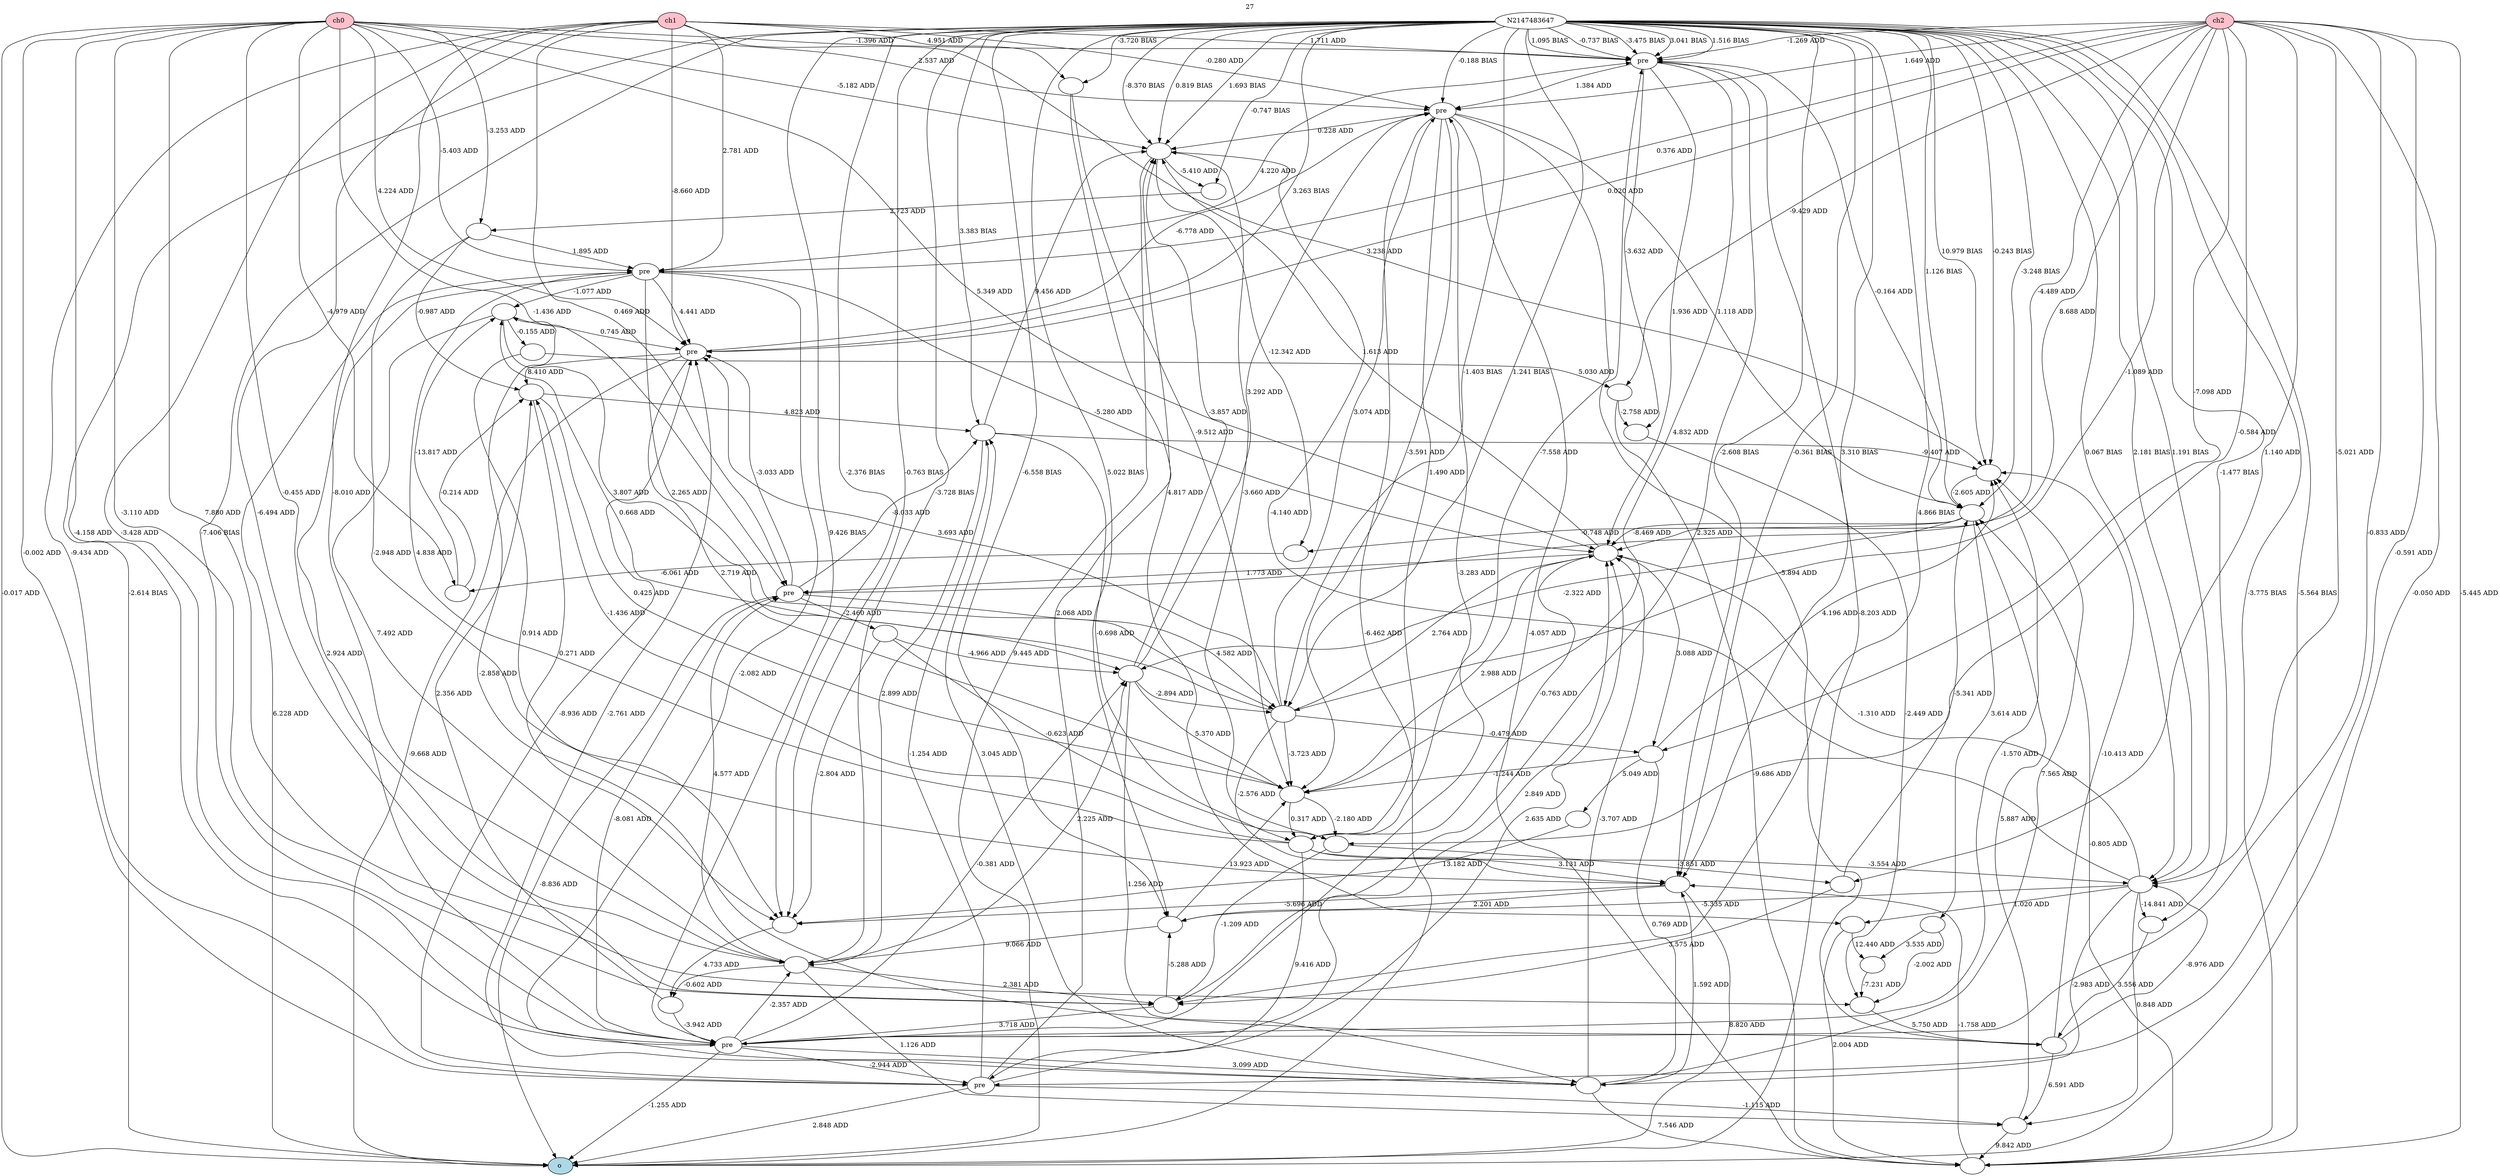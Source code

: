 digraph g {
graph [overlap="false"];
N251372 -> N251365 [label="-1.396 ADD"];
N251372 -> N251366 [label="2.537 ADD"];
N251372 -> N251369 [label="4.224 ADD"];
N251372 -> N251371 [label="-0.002 ADD"];
N251372 -> N251368 [label="-5.403 ADD"];
N251372 -> N251370 [label="-4.158 ADD"];
N251372 -> N251367 [label="-1.436 ADD"];
N251373 -> N251365 [label="-1.269 ADD"];
N251373 -> N251366 [label="1.649 ADD"];
N251373 -> N251369 [label="0.020 ADD"];
N251373 -> N251371 [label="-0.591 ADD"];
N251373 -> N251368 [label="0.376 ADD"];
N251373 -> N251370 [label="-0.833 ADD"];
N251373 -> N251367 [label="8.688 ADD"];
N251374 -> N251365 [label="1.711 ADD"];
N251374 -> N251366 [label="-0.280 ADD"];
N251374 -> N251369 [label="-8.660 ADD"];
N251374 -> N251371 [label="-9.434 ADD"];
N251374 -> N251368 [label="2.781 ADD"];
N251374 -> N251370 [label="-3.428 ADD"];
N251374 -> N251367 [label="0.469 ADD"];
N251365 -> N251375 [label="-8.203 ADD"];
N251366 -> N251375 [label="-6.462 ADD"];
N251369 -> N251375 [label="-9.668 ADD"];
N251371 -> N251375 [label="2.848 ADD"];
N251368 -> N251375 [label="6.228 ADD"];
N251370 -> N251375 [label="-1.255 ADD"];
N251367 -> N251375 [label="-8.836 ADD"];
N251365 -> N251699 [label="1.936 ADD"];
N251699 -> N251367 [label="1.773 ADD"];
N251369 -> N251366 [label="-6.778 ADD"];
N251368 -> N251699 [label="-5.280 ADD"];
N2147483647 -> N251375 [label="-2.614 BIAS"];
N2147483647 -> N251369 [label="3.263 BIAS"];
N251371 -> N253606 [label="2.068 ADD"];
N253606 -> N251375 [label="9.445 ADD"];
N251366 -> N253606 [label="0.228 ADD"];
N2147483647 -> N251370 [label="-7.406 BIAS"];
N2147483647 -> N251370 [label="9.426 BIAS"];
N251368 -> N251370 [label="2.924 ADD"];
N251367 -> N251369 [label="-3.033 ADD"];
N251699 -> N258740 [label="-0.763 ADD"];
N258740 -> N251371 [label="9.416 ADD"];
N2147483647 -> N253606 [label="-8.370 BIAS"];
N251370 -> N251367 [label="-8.081 ADD"];
N251370 -> N251371 [label="-2.944 ADD"];
N251371 -> N251369 [label="-8.936 ADD"];
N251370 -> N251366 [label="-3.283 ADD"];
N251372 -> N251699 [label="5.349 ADD"];
N2147483647 -> N253606 [label="0.819 BIAS"];
N251366 -> N258740 [label="1.490 ADD"];
N251370 -> N251699 [label="2.849 ADD"];
N258740 -> N251368 [label="4.838 ADD"];
N251372 -> N264488 [label="-3.110 ADD"];
N264488 -> N251370 [label="3.718 ADD"];
N251699 -> N253606 [label="1.613 ADD"];
N251371 -> N251699 [label="2.635 ADD"];
N251368 -> N251369 [label="4.441 ADD"];
N258740 -> N269129 [label="-3.554 ADD"];
N269129 -> N251699 [label="-1.310 ADD"];
N2147483647 -> N264488 [label="4.866 BIAS"];
N2147483647 -> N251365 [label="3.041 BIAS"];
N251372 -> N253606 [label="-5.182 ADD"];
N251365 -> N251366 [label="1.384 ADD"];
N251374 -> N264488 [label="-6.494 ADD"];
N251372 -> N276707 [label="-0.455 ADD"];
N276707 -> N264488 [label="2.381 ADD"];
N269129 -> N278683 [label="-2.983 ADD"];
N278683 -> N251369 [label="-2.761 ADD"];
N251372 -> N251375 [label="-0.017 ADD"];
N251373 -> N251375 [label="-0.050 ADD"];
N276707 -> N283560 [label="2.225 ADD"];
N283560 -> N251366 [label="3.292 ADD"];
N2147483647 -> N269129 [label="0.067 BIAS"];
N251370 -> N283560 [label="-0.381 ADD"];
N283560 -> N278683 [label="1.256 ADD"];
N251370 -> N278683 [label="3.099 ADD"];
N2147483647 -> N251366 [label="-0.188 BIAS"];
N269129 -> N253606 [label="-4.140 ADD"];
N258740 -> N251365 [label="-7.558 ADD"];
N251365 -> N299525 [label="-0.164 ADD"];
N299525 -> N283560 [label="-2.322 ADD"];
N283560 -> N304961 [label="-2.894 ADD"];
N304961 -> N251369 [label="3.693 ADD"];
N251373 -> N251699 [label="-4.489 ADD"];
N251367 -> N307254 [label="-8.033 ADD"];
N307254 -> N253606 [label="9.456 ADD"];
N251374 -> N276707 [label="-8.010 ADD"];
N251368 -> N278683 [label="-2.082 ADD"];
N2147483647 -> N251365 [label="1.516 BIAS"];
N276707 -> N251367 [label="4.577 ADD"];
N278683 -> N307254 [label="3.045 ADD"];
N251373 -> N269129 [label="-5.021 ADD"];
N251368 -> N304961 [label="2.265 ADD"];
N264488 -> N251365 [label="2.325 ADD"];
N2147483647 -> N251365 [label="1.095 BIAS"];
N251370 -> N276707 [label="-2.357 ADD"];
N251368 -> N251365 [label="4.220 ADD"];
N283560 -> N324889 [label="5.370 ADD"];
N324889 -> N258740 [label="0.317 ADD"];
N2147483647 -> N276707 [label="-3.728 BIAS"];
N2147483647 -> N304961 [label="-1.403 BIAS"];
N251367 -> N304961 [label="4.582 ADD"];
N278683 -> N251699 [label="-3.707 ADD"];
N2147483647 -> N251365 [label="-0.737 BIAS"];
N2147483647 -> N304961 [label="1.241 BIAS"];
N251369 -> N324889 [label="2.719 ADD"];
N324889 -> N331240 [label="-2.180 ADD"];
N331240 -> N264488 [label="-1.209 ADD"];
N278683 -> N331763 [label="1.592 ADD"];
N331763 -> N251375 [label="8.820 ADD"];
N304961 -> N251699 [label="2.764 ADD"];
N251369 -> N334417 [label="8.410 ADD"];
N334417 -> N307254 [label="4.823 ADD"];
N251366 -> N324889 [label="-3.591 ADD"];
N2147483647 -> N307254 [label="3.383 BIAS"];
N276707 -> N335546 [label="-0.602 ADD"];
N335546 -> N251370 [label="-3.942 ADD"];
N2147483647 -> N331763 [label="-2.608 BIAS"];
N304961 -> N331763 [label="-2.576 ADD"];
N258740 -> N334417 [label="-1.436 ADD"];
N304961 -> N251366 [label="3.074 ADD"];
N2147483647 -> N253606 [label="1.693 BIAS"];
N331763 -> N350749 [label="2.201 ADD"];
N350749 -> N324889 [label="13.923 ADD"];
N251371 -> N307254 [label="-1.254 ADD"];
N251372 -> N352917 [label="-3.253 ADD"];
N352917 -> N251368 [label="1.895 ADD"];
N269129 -> N350749 [label="-5.335 ADD"];
N304961 -> N324889 [label="-3.723 ADD"];
N307254 -> N258740 [label="-0.698 ADD"];
N251699 -> N360350 [label="3.088 ADD"];
N360350 -> N324889 [label="-1.244 ADD"];
N2147483647 -> N331763 [label="-0.361 BIAS"];
N258740 -> N331763 [label="3.131 ADD"];
N299525 -> N251699 [label="-8.469 ADD"];
N2147483647 -> N299525 [label="-3.248 BIAS"];
N251699 -> N324889 [label="2.988 ADD"];
N352917 -> N331763 [label="-2.948 ADD"];
N352917 -> N334417 [label="-0.987 ADD"];
N304961 -> N379682 [label="0.668 ADD"];
N379682 -> N283560 [label="3.807 ADD"];
N334417 -> N379683 [label="0.271 ADD"];
N379683 -> N335546 [label="4.733 ADD"];
N251366 -> N381647 [label="-5.894 ADD"];
N381647 -> N379682 [label="-2.858 ADD"];
N2147483647 -> N251365 [label="-3.475 BIAS"];
N307254 -> N384422 [label="-9.407 ADD"];
N384422 -> N299525 [label="-2.605 ADD"];
N251365 -> N324889 [label="4.832 ADD"];
N278683 -> N385397 [label="7.546 ADD"];
N385397 -> N331763 [label="-1.758 ADD"];
N379682 -> N251369 [label="0.745 ADD"];
N253606 -> N388721 [label="-5.410 ADD"];
N388721 -> N352917 [label="2.723 ADD"];
N251374 -> N384422 [label="3.238 ADD"];
N331240 -> N253606 [label="-3.660 ADD"];
N251368 -> N379682 [label="-1.077 ADD"];
N334417 -> N324889 [label="0.425 ADD"];
N2147483647 -> N350749 [label="-6.558 BIAS"];
N331763 -> N379683 [label="-5.696 ADD"];
N251373 -> N304961 [label="-1.089 ADD"];
N251373 -> N360350 [label="-7.098 ADD"];
N381647 -> N269129 [label="-8.976 ADD"];
N385397 -> N299525 [label="-0.805 ADD"];
N251372 -> N404075 [label="7.880 ADD"];
N404075 -> N381647 [label="5.750 ADD"];
N251366 -> N299525 [label="1.118 ADD"];
N2147483647 -> N299525 [label="1.126 BIAS"];
N2147483647 -> N269129 [label="2.181 BIAS"];
N331240 -> N409614 [label="-3.851 ADD"];
N409614 -> N299525 [label="-5.341 ADD"];
N269129 -> N411402 [label="-14.841 ADD"];
N411402 -> N381647 [label="3.556 ADD"];
N335546 -> N334417 [label="2.356 ADD"];
N2147483647 -> N269129 [label="1.191 BIAS"];
N304961 -> N360350 [label="-0.479 ADD"];
N251373 -> N331240 [label="-0.584 ADD"];
N360350 -> N384422 [label="4.196 ADD"];
N307254 -> N276707 [label="2.899 ADD"];
N2147483647 -> N350749 [label="5.022 BIAS"];
N251373 -> N420367 [label="-9.429 ADD"];
N420367 -> N385397 [label="-9.686 ADD"];
N2147483647 -> N385397 [label="-3.775 BIAS"];
N251373 -> N385397 [label="-5.445 ADD"];
N379682 -> N276707 [label="7.492 ADD"];
N409614 -> N264488 [label="3.575 ADD"];
N251373 -> N409614 [label="1.140 ADD"];
N251366 -> N385397 [label="-4.057 ADD"];
N381647 -> N384422 [label="-10.413 ADD"];
N251372 -> N440111 [label="-4.979 ADD"];
N440111 -> N334417 [label="-0.214 ADD"];
N2147483647 -> N379683 [label="-2.376 BIAS"];
N251367 -> N450677 [label="-2.460 ADD"];
N450677 -> N283560 [label="-4.966 ADD"];
N350749 -> N276707 [label="9.066 ADD"];
N360350 -> N278683 [label="0.769 ADD"];
N420367 -> N454953 [label="-2.758 ADD"];
N454953 -> N404075 [label="-2.449 ADD"];
N299525 -> N456918 [label="3.614 ADD"];
N456918 -> N404075 [label="-2.002 ADD"];
N2147483647 -> N379683 [label="-0.763 BIAS"];
N2147483647 -> N411402 [label="-1.477 BIAS"];
N440111 -> N379682 [label="-13.817 ADD"];
N251371 -> N462292 [label="-1.115 ADD"];
N462292 -> N299525 [label="5.887 ADD"];
N253606 -> N466022 [label="-12.342 ADD"];
N466022 -> N440111 [label="-6.061 ADD"];
N276707 -> N462292 [label="1.126 ADD"];
N2147483647 -> N384422 [label="10.979 BIAS"];
N2147483647 -> N384422 [label="-0.243 BIAS"];
N264488 -> N350749 [label="-5.288 ADD"];
N2147483647 -> N331763 [label="3.310 BIAS"];
N251374 -> N469580 [label="4.951 ADD"];
N469580 -> N324889 [label="-9.512 ADD"];
N251370 -> N384422 [label="-1.570 ADD"];
N450677 -> N379683 [label="-2.804 ADD"];
N379682 -> N471062 [label="-0.155 ADD"];
N471062 -> N379683 [label="0.914 ADD"];
N462292 -> N385397 [label="9.842 ADD"];
N471062 -> N420367 [label="5.030 ADD"];
N269129 -> N462292 [label="0.848 ADD"];
N456918 -> N479269 [label="3.535 ADD"];
N479269 -> N404075 [label="-7.231 ADD"];
N269129 -> N482566 [label="1.020 ADD"];
N482566 -> N479269 [label="12.440 ADD"];
N283560 -> N253606 [label="-3.857 ADD"];
N450677 -> N331240 [label="-0.623 ADD"];
N2147483647 -> N469580 [label="-3.720 BIAS"];
N482566 -> N385397 [label="2.004 ADD"];
N251365 -> N454953 [label="-3.632 ADD"];
N360350 -> N491305 [label="5.049 ADD"];
N491305 -> N379683 [label="13.182 ADD"];
N2147483647 -> N385397 [label="-5.564 BIAS"];
N469580 -> N482566 [label="4.817 ADD"];
N381647 -> N462292 [label="6.591 ADD"];
N2147483647 -> N388721 [label="-0.747 BIAS"];
N278683 -> N384422 [label="7.565 ADD"];
N299525 -> N466022 [label="-0.748 ADD"];
N251365 [label="pre ",fillcolor="white",style="filled"];
N251366 [label="pre ",fillcolor="white",style="filled"];
N251367 [label="pre ",fillcolor="white",style="filled"];
N251368 [label="pre ",fillcolor="white",style="filled"];
N251369 [label="pre ",fillcolor="white",style="filled"];
N251370 [label="pre ",fillcolor="white",style="filled"];
N251371 [label="pre ",fillcolor="white",style="filled"];
N251372 [label="ch0 ",fillcolor="pink",style="filled"];
N251373 [label="ch2 ",fillcolor="pink",style="filled"];
N251374 [label="ch1 ",fillcolor="pink",style="filled"];
N251375 [label="o ",fillcolor="lightblue",style="filled"];
N251699 [label=" ",fillcolor="white",style="filled"];
N253606 [label=" ",fillcolor="white",style="filled"];
N258740 [label=" ",fillcolor="white",style="filled"];
N264488 [label=" ",fillcolor="white",style="filled"];
N269129 [label=" ",fillcolor="white",style="filled"];
N276707 [label=" ",fillcolor="white",style="filled"];
N278683 [label=" ",fillcolor="white",style="filled"];
N283560 [label=" ",fillcolor="white",style="filled"];
N299525 [label=" ",fillcolor="white",style="filled"];
N304961 [label=" ",fillcolor="white",style="filled"];
N307254 [label=" ",fillcolor="white",style="filled"];
N324889 [label=" ",fillcolor="white",style="filled"];
N331240 [label=" ",fillcolor="white",style="filled"];
N331763 [label=" ",fillcolor="white",style="filled"];
N334417 [label=" ",fillcolor="white",style="filled"];
N335546 [label=" ",fillcolor="white",style="filled"];
N350749 [label=" ",fillcolor="white",style="filled"];
N352917 [label=" ",fillcolor="white",style="filled"];
N360350 [label=" ",fillcolor="white",style="filled"];
N379682 [label=" ",fillcolor="white",style="filled"];
N379683 [label=" ",fillcolor="white",style="filled"];
N381647 [label=" ",fillcolor="white",style="filled"];
N384422 [label=" ",fillcolor="white",style="filled"];
N385397 [label=" ",fillcolor="white",style="filled"];
N388721 [label=" ",fillcolor="white",style="filled"];
N404075 [label=" ",fillcolor="white",style="filled"];
N409614 [label=" ",fillcolor="white",style="filled"];
N411402 [label=" ",fillcolor="white",style="filled"];
N420367 [label=" ",fillcolor="white",style="filled"];
N440111 [label=" ",fillcolor="white",style="filled"];
N450677 [label=" ",fillcolor="white",style="filled"];
N454953 [label=" ",fillcolor="white",style="filled"];
N456918 [label=" ",fillcolor="white",style="filled"];
N462292 [label=" ",fillcolor="white",style="filled"];
N466022 [label=" ",fillcolor="white",style="filled"];
N469580 [label=" ",fillcolor="white",style="filled"];
N471062 [label=" ",fillcolor="white",style="filled"];
N479269 [label=" ",fillcolor="white",style="filled"];
N482566 [label=" ",fillcolor="white",style="filled"];
N491305 [label=" ",fillcolor="white",style="filled"];
{rank=min; N251372; N251373; N251374; }
{rank=max; N251375; }
labelloc="t"
label="27"
}
